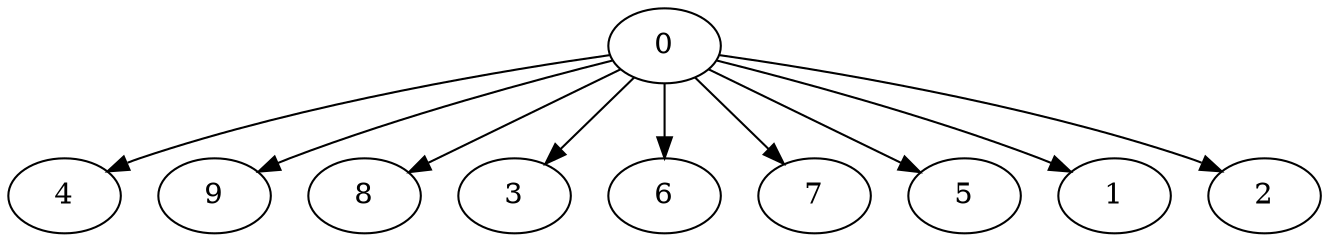 digraph "Fork_Nodes_10_CCR_0.10_WeightType_Random#2" {
	4 [Weight=66, Start=241, Processor=0];
	9 [Weight=33, Start=268, Processor=1];
	8 [Weight=77, Start=164, Processor=0];
	3 [Weight=44, Start=120, Processor=0];
	6 [Weight=77, Start=191, Processor=1];
	7 [Weight=44, Start=147, Processor=1];
	5 [Weight=98, Start=22, Processor=0];
	1 [Weight=55, Start=92, Processor=1];
	2 [Weight=66, Start=26, Processor=1];
	0 [Weight=22, Start=0, Processor=0];
	0 -> 1 [Weight=7];
	0 -> 2 [Weight=4];
	0 -> 3 [Weight=9];
	0 -> 4 [Weight=8];
	0 -> 5 [Weight=7];
	0 -> 6 [Weight=7];
	0 -> 7 [Weight=4];
	0 -> 8 [Weight=4];
	0 -> 9 [Weight=8];
}